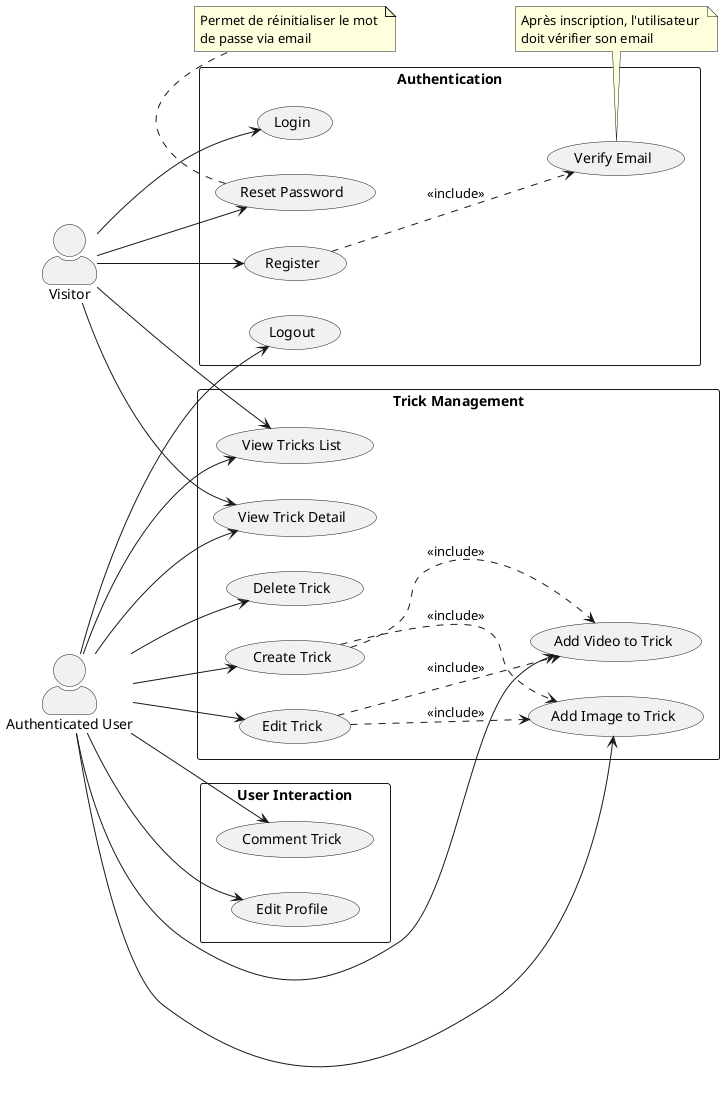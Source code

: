@startuml
left to right direction
skinparam packageStyle rectangle
skinparam actorStyle awesome

' Acteurs
actor Visitor
actor "Authenticated User" as AuthUser

' Packages pour organiser les cas d'utilisation
package "Authentication" {
  usecase "Register" as UC1
  usecase "Login" as UC2
  usecase "Logout" as UC3
  usecase "Verify Email" as UC13
  usecase "Reset Password" as UC14
}

package "Trick Management" {
  usecase "View Tricks List" as UC4
  usecase "View Trick Detail" as UC5
  usecase "Create Trick" as UC6
  usecase "Edit Trick" as UC7
  usecase "Delete Trick" as UC8
  usecase "Add Image to Trick" as UC9
  usecase "Add Video to Trick" as UC10
}

package "User Interaction" {
  usecase "Comment Trick" as UC11
  usecase "Edit Profile" as UC12
}

' Relations pour Visitor
Visitor --> UC1
Visitor --> UC2
Visitor --> UC4
Visitor --> UC5
Visitor --> UC14

' Relations pour AuthUser
AuthUser --> UC3
AuthUser --> UC4
AuthUser --> UC5
AuthUser --> UC6
AuthUser --> UC7
AuthUser --> UC8
AuthUser --> UC9
AuthUser --> UC10
AuthUser --> UC11
AuthUser --> UC12

' Relations entre cas d'utilisation
UC1 ..> UC13 : <<include>>
UC6 ..> UC9 : <<include>>
UC6 ..> UC10 : <<include>>
UC7 ..> UC9 : <<include>>
UC7 ..> UC10 : <<include>>

' Notes explicatives
note bottom of UC13
  Après inscription, l'utilisateur 
  doit vérifier son email
end note

note bottom of UC14
  Permet de réinitialiser le mot 
  de passe via email
end note

@enduml
